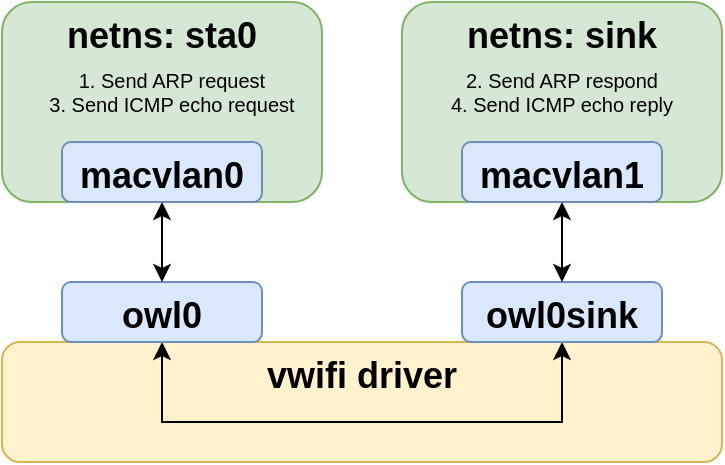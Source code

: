 <mxfile version="14.6.13" type="device"><diagram id="96MGUrIHp0_dF0uMJLDX" name="macvlan"><mxGraphModel dx="450" dy="320" grid="1" gridSize="10" guides="1" tooltips="1" connect="1" arrows="1" fold="1" page="1" pageScale="1" pageWidth="827" pageHeight="1169" math="0" shadow="0"><root><mxCell id="0"/><mxCell id="1" parent="0"/><mxCell id="zFxEvCXneLkheKIGFZH_-1" value="&lt;font style=&quot;font-size: 18px&quot;&gt;&lt;b&gt;netns: sta0&lt;/b&gt;&lt;/font&gt;" style="rounded=1;whiteSpace=wrap;html=1;fillColor=#d5e8d4;strokeColor=#82b366;verticalAlign=top;" parent="1" vertex="1"><mxGeometry x="120" y="150" width="160" height="100" as="geometry"/></mxCell><mxCell id="zFxEvCXneLkheKIGFZH_-3" value="&lt;font style=&quot;font-size: 18px&quot;&gt;&lt;b&gt;vwifi driver&lt;/b&gt;&lt;/font&gt;" style="rounded=1;whiteSpace=wrap;html=1;fillColor=#fff2cc;strokeColor=#d6b656;verticalAlign=top;" parent="1" vertex="1"><mxGeometry x="120" y="320" width="360" height="60" as="geometry"/></mxCell><mxCell id="zFxEvCXneLkheKIGFZH_-2" value="&lt;font style=&quot;font-size: 18px&quot;&gt;&lt;b&gt;netns: sink&lt;/b&gt;&lt;/font&gt;" style="rounded=1;whiteSpace=wrap;html=1;fillColor=#d5e8d4;strokeColor=#82b366;verticalAlign=top;" parent="1" vertex="1"><mxGeometry x="320" y="150" width="160" height="100" as="geometry"/></mxCell><mxCell id="zFxEvCXneLkheKIGFZH_-11" value="" style="edgeStyle=orthogonalEdgeStyle;rounded=0;orthogonalLoop=1;jettySize=auto;html=1;fontSize=18;entryX=0.5;entryY=1;entryDx=0;entryDy=0;startArrow=classic;startFill=1;" parent="1" source="zFxEvCXneLkheKIGFZH_-4" target="zFxEvCXneLkheKIGFZH_-5" edge="1"><mxGeometry relative="1" as="geometry"><Array as="points"><mxPoint x="200" y="360"/><mxPoint x="400" y="360"/></Array></mxGeometry></mxCell><mxCell id="zFxEvCXneLkheKIGFZH_-4" value="&lt;font style=&quot;font-size: 18px&quot;&gt;&lt;b&gt;owl0&lt;/b&gt;&lt;/font&gt;" style="rounded=1;whiteSpace=wrap;html=1;fillColor=#dae8fc;strokeColor=#6c8ebf;verticalAlign=top;" parent="1" vertex="1"><mxGeometry x="150" y="290" width="100" height="30" as="geometry"/></mxCell><mxCell id="zFxEvCXneLkheKIGFZH_-5" value="&lt;font style=&quot;font-size: 18px&quot;&gt;&lt;b&gt;owl0sink&lt;/b&gt;&lt;/font&gt;" style="rounded=1;whiteSpace=wrap;html=1;fillColor=#dae8fc;strokeColor=#6c8ebf;verticalAlign=top;" parent="1" vertex="1"><mxGeometry x="350" y="290" width="100" height="30" as="geometry"/></mxCell><mxCell id="zFxEvCXneLkheKIGFZH_-10" value="" style="edgeStyle=orthogonalEdgeStyle;rounded=0;orthogonalLoop=1;jettySize=auto;html=1;fontSize=18;startArrow=classic;startFill=1;" parent="1" source="zFxEvCXneLkheKIGFZH_-6" target="zFxEvCXneLkheKIGFZH_-4" edge="1"><mxGeometry relative="1" as="geometry"/></mxCell><mxCell id="zFxEvCXneLkheKIGFZH_-6" value="&lt;font style=&quot;font-size: 18px&quot;&gt;&lt;b&gt;macvlan0&lt;/b&gt;&lt;/font&gt;" style="rounded=1;whiteSpace=wrap;html=1;fillColor=#dae8fc;strokeColor=#6c8ebf;verticalAlign=top;" parent="1" vertex="1"><mxGeometry x="150" y="220" width="100" height="30" as="geometry"/></mxCell><mxCell id="zFxEvCXneLkheKIGFZH_-9" value="" style="edgeStyle=orthogonalEdgeStyle;rounded=0;orthogonalLoop=1;jettySize=auto;html=1;fontSize=18;startArrow=classic;startFill=1;" parent="1" source="zFxEvCXneLkheKIGFZH_-8" target="zFxEvCXneLkheKIGFZH_-5" edge="1"><mxGeometry relative="1" as="geometry"/></mxCell><mxCell id="zFxEvCXneLkheKIGFZH_-8" value="&lt;font style=&quot;font-size: 18px&quot;&gt;&lt;b&gt;macvlan1&lt;/b&gt;&lt;/font&gt;" style="rounded=1;whiteSpace=wrap;html=1;fillColor=#dae8fc;strokeColor=#6c8ebf;verticalAlign=top;" parent="1" vertex="1"><mxGeometry x="350" y="220" width="100" height="30" as="geometry"/></mxCell><mxCell id="zFxEvCXneLkheKIGFZH_-12" value="1. Send ARP request&lt;br&gt;3. Send ICMP echo request" style="text;html=1;strokeColor=none;fillColor=none;align=center;verticalAlign=middle;whiteSpace=wrap;rounded=0;fontSize=10;" parent="1" vertex="1"><mxGeometry x="140" y="180" width="130" height="30" as="geometry"/></mxCell><mxCell id="zFxEvCXneLkheKIGFZH_-13" value="2. Send ARP respond&lt;br&gt;4. Send ICMP echo reply" style="text;html=1;strokeColor=none;fillColor=none;align=center;verticalAlign=middle;whiteSpace=wrap;rounded=0;fontSize=10;" parent="1" vertex="1"><mxGeometry x="335" y="180" width="130" height="30" as="geometry"/></mxCell></root></mxGraphModel></diagram></mxfile>